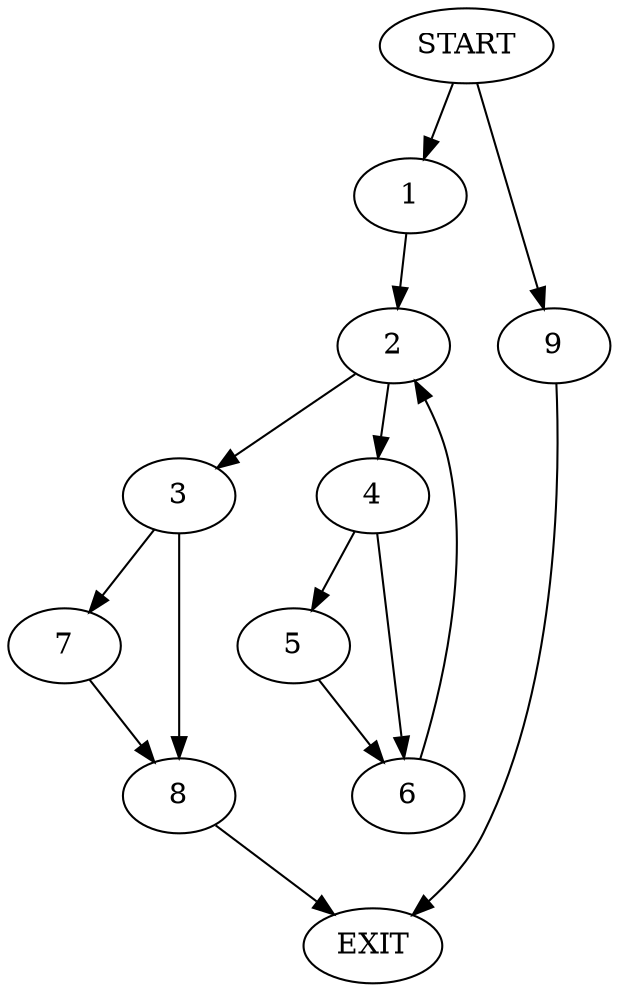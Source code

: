 digraph {
0 [label="START"]
10 [label="EXIT"]
0 -> 1
1 -> 2
2 -> 3
2 -> 4
4 -> 5
4 -> 6
3 -> 7
3 -> 8
6 -> 2
5 -> 6
8 -> 10
7 -> 8
0 -> 9
9 -> 10
}
